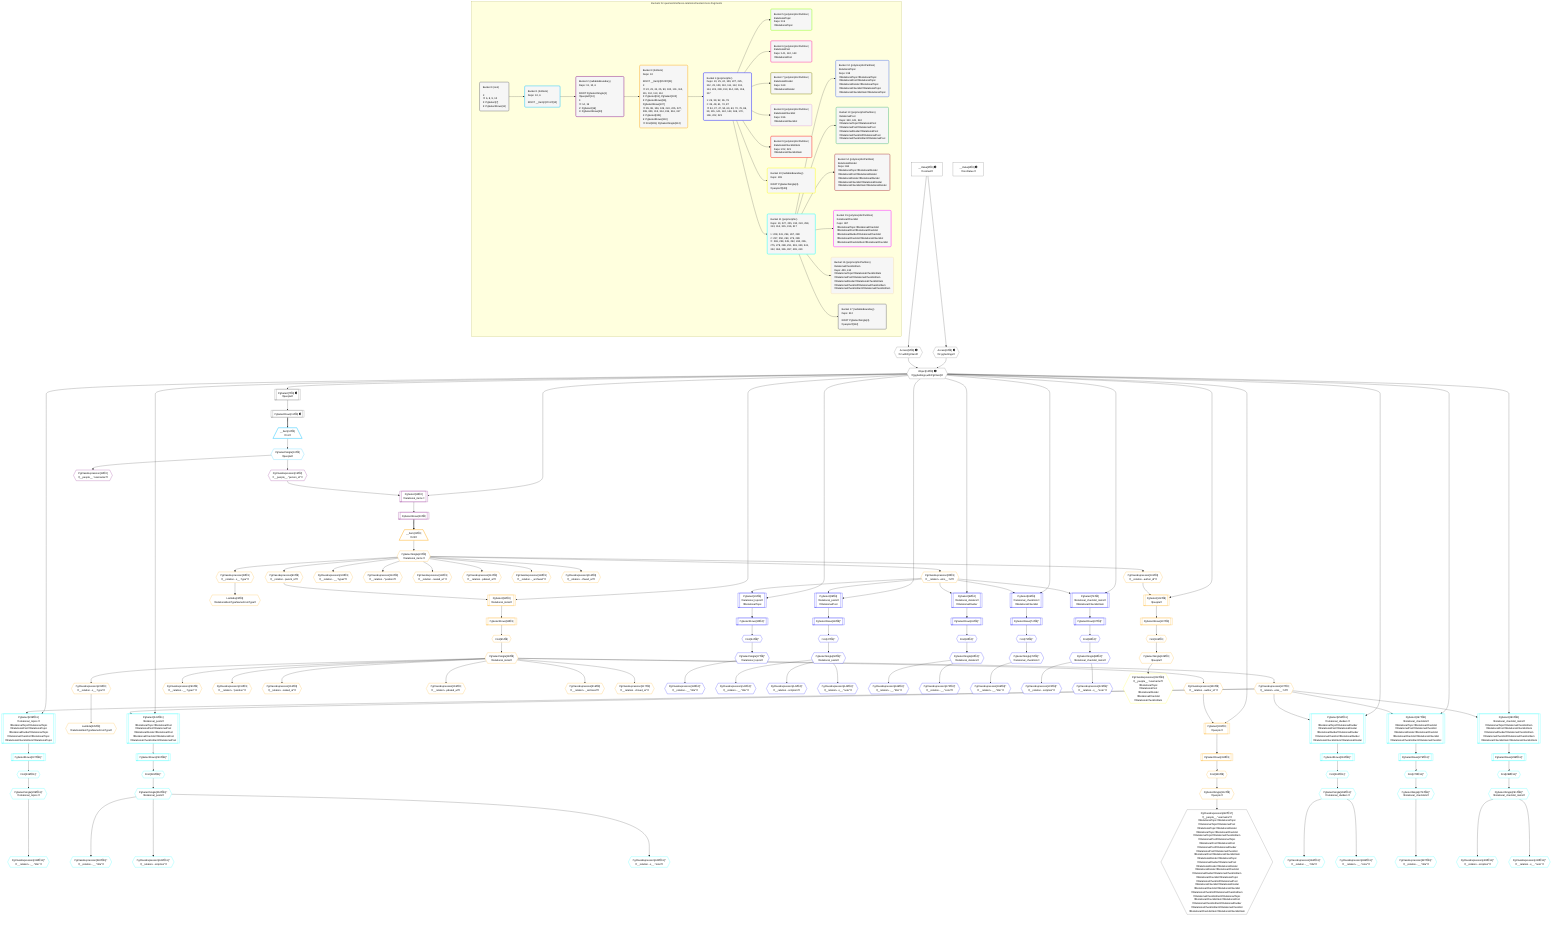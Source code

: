 %%{init: {'themeVariables': { 'fontSize': '12px'}}}%%
graph TD
    classDef path fill:#eee,stroke:#000,color:#000
    classDef plan fill:#fff,stroke-width:1px,color:#000
    classDef itemplan fill:#fff,stroke-width:2px,color:#000
    classDef unbatchedplan fill:#dff,stroke-width:1px,color:#000
    classDef sideeffectplan fill:#fcc,stroke-width:2px,color:#000
    classDef bucket fill:#f6f6f6,color:#000,stroke-width:2px,text-align:left

    subgraph "Buckets for queries/interfaces-relational/nested-more-fragments"
    Bucket0("Bucket 0 (root)<br /><br />1: <br />ᐳ: 6, 8, 9, 10<br />2: PgSelect[7]<br />3: PgSelectRows[11]"):::bucket
    Bucket1("Bucket 1 (listItem)<br />Deps: 10, 6<br /><br />ROOT __Item{1}ᐸ11ᐳ[12]"):::bucket
    Bucket2("Bucket 2 (nullableBoundary)<br />Deps: 13, 10, 6<br /><br />ROOT PgSelectSingle{1}ᐸpeopleᐳ[13]<br />1: <br />ᐳ: 14, 15<br />2: PgSelect[16]<br />3: PgSelectRows[20]"):::bucket
    Bucket3("Bucket 3 (listItem)<br />Deps: 10<br /><br />ROOT __Item{3}ᐸ20ᐳ[21]<br />1: <br />ᐳ: 22, 23, 24, 25, 90, 100, 101, 110, 111, 112, 113, 114<br />2: PgSelect[91], PgSelect[102]<br />3: PgSelectRows[96], PgSelectRows[107]<br />ᐳ: 95, 98, 106, 109, 224, 225, 227, 299, 300, 313, 314, 315, 316, 317<br />4: PgSelect[301]<br />5: PgSelectRows[310]<br />ᐳ: First[309], PgSelectSingle[312]"):::bucket
    Bucket4("Bucket 4 (polymorphic)<br />Deps: 10, 25, 24, 109, 227, 225, 312, 23, 100, 110, 111, 112, 113, 114, 224, 299, 313, 314, 315, 316, 317<br /><br />1: 26, 39, 52, 65, 78<br />2: 35, 48, 61, 74, 87<br />ᐳ: 34, 37, 47, 50, 60, 63, 73, 76, 86, 89, 115, 141, 142, 143, 169, 170, 196, 222, 223"):::bucket
    Bucket5("Bucket 5 (polymorphicPartition)<br />RelationalTopic<br />Deps: 115<br />ᐳRelationalTopic"):::bucket
    Bucket6("Bucket 6 (polymorphicPartition)<br />RelationalPost<br />Deps: 141, 142, 143<br />ᐳRelationalPost"):::bucket
    Bucket7("Bucket 7 (polymorphicPartition)<br />RelationalDivider<br />Deps: 169<br />ᐳRelationalDivider"):::bucket
    Bucket8("Bucket 8 (polymorphicPartition)<br />RelationalChecklist<br />Deps: 196<br />ᐳRelationalChecklist"):::bucket
    Bucket9("Bucket 9 (polymorphicPartition)<br />RelationalChecklistItem<br />Deps: 222, 223<br />ᐳRelationalChecklistItem"):::bucket
    Bucket10("Bucket 10 (nullableBoundary)<br />Deps: 109<br /><br />ROOT PgSelectSingle{3}ᐸpeopleᐳ[109]"):::bucket
    Bucket11("Bucket 11 (polymorphic)<br />Deps: 10, 227, 225, 312, 224, 299, 313, 314, 315, 316, 317<br /><br />1: 228, 241, 254, 267, 280<br />2: 237, 250, 263, 276, 289<br />ᐳ: 236, 239, 249, 252, 262, 265, 275, 278, 288, 291, 318, 340, 341, 342, 364, 365, 387, 409, 410"):::bucket
    Bucket12("Bucket 12 (polymorphicPartition)<br />RelationalTopic<br />Deps: 318<br />ᐳRelationalTopicᐳRelationalTopic<br />ᐳRelationalPostᐳRelationalTopic<br />ᐳRelationalDividerᐳRelationalTopic<br />ᐳRelationalChecklistᐳRelationalTopic<br />ᐳRelationalChecklistItemᐳRelationalTopic"):::bucket
    Bucket13("Bucket 13 (polymorphicPartition)<br />RelationalPost<br />Deps: 340, 341, 342<br />ᐳRelationalTopicᐳRelationalPost<br />ᐳRelationalPostᐳRelationalPost<br />ᐳRelationalDividerᐳRelationalPost<br />ᐳRelationalChecklistᐳRelationalPost<br />ᐳRelationalChecklistItemᐳRelationalPost"):::bucket
    Bucket14("Bucket 14 (polymorphicPartition)<br />RelationalDivider<br />Deps: 364<br />ᐳRelationalTopicᐳRelationalDivider<br />ᐳRelationalPostᐳRelationalDivider<br />ᐳRelationalDividerᐳRelationalDivider<br />ᐳRelationalChecklistᐳRelationalDivider<br />ᐳRelationalChecklistItemᐳRelationalDivider"):::bucket
    Bucket15("Bucket 15 (polymorphicPartition)<br />RelationalChecklist<br />Deps: 387<br />ᐳRelationalTopicᐳRelationalChecklist<br />ᐳRelationalPostᐳRelationalChecklist<br />ᐳRelationalDividerᐳRelationalChecklist<br />ᐳRelationalChecklistᐳRelationalChecklist<br />ᐳRelationalChecklistItemᐳRelationalChecklist"):::bucket
    Bucket16("Bucket 16 (polymorphicPartition)<br />RelationalChecklistItem<br />Deps: 409, 410<br />ᐳRelationalTopicᐳRelationalChecklistItem<br />ᐳRelationalPostᐳRelationalChecklistItem<br />ᐳRelationalDividerᐳRelationalChecklistItem<br />ᐳRelationalChecklistᐳRelationalChecklistItem<br />ᐳRelationalChecklistItemᐳRelationalChecklistItem"):::bucket
    Bucket17("Bucket 17 (nullableBoundary)<br />Deps: 312<br /><br />ROOT PgSelectSingle{3}ᐸpeopleᐳ[312]"):::bucket
    end
    Bucket0 --> Bucket1
    Bucket1 --> Bucket2
    Bucket2 --> Bucket3
    Bucket3 --> Bucket4
    Bucket4 --> Bucket5 & Bucket6 & Bucket7 & Bucket8 & Bucket9 & Bucket10 & Bucket11
    Bucket11 --> Bucket12 & Bucket13 & Bucket14 & Bucket15 & Bucket16 & Bucket17

    %% plan dependencies
    PgSelect7[["PgSelect[7∈0] ➊<br />ᐸpeopleᐳ"]]:::plan
    Object10{{"Object[10∈0] ➊<br />ᐸ{pgSettings,withPgClient}ᐳ"}}:::plan
    Object10 --> PgSelect7
    Access8{{"Access[8∈0] ➊<br />ᐸ2.pgSettingsᐳ"}}:::plan
    Access9{{"Access[9∈0] ➊<br />ᐸ2.withPgClientᐳ"}}:::plan
    Access8 & Access9 --> Object10
    __Value2["__Value[2∈0] ➊<br />ᐸcontextᐳ"]:::plan
    __Value2 --> Access8
    __Value2 --> Access9
    PgSelectRows11[["PgSelectRows[11∈0] ➊"]]:::plan
    PgSelect7 --> PgSelectRows11
    __Value4["__Value[4∈0] ➊<br />ᐸrootValueᐳ"]:::plan
    __Item12[/"__Item[12∈1]<br />ᐸ11ᐳ"\]:::itemplan
    PgSelectRows11 ==> __Item12
    PgSelectSingle13{{"PgSelectSingle[13∈1]<br />ᐸpeopleᐳ"}}:::plan
    __Item12 --> PgSelectSingle13
    PgSelect16[["PgSelect[16∈2]<br />ᐸrelational_itemsᐳ"]]:::plan
    PgClassExpression15{{"PgClassExpression[15∈2]<br />ᐸ__people__.”person_id”ᐳ"}}:::plan
    Object10 & PgClassExpression15 --> PgSelect16
    PgClassExpression14{{"PgClassExpression[14∈2]<br />ᐸ__people__.”username”ᐳ"}}:::plan
    PgSelectSingle13 --> PgClassExpression14
    PgSelectSingle13 --> PgClassExpression15
    PgSelectRows20[["PgSelectRows[20∈2]"]]:::plan
    PgSelect16 --> PgSelectRows20
    PgSelect91[["PgSelect[91∈3]<br />ᐸrelational_itemsᐳ"]]:::plan
    PgClassExpression90{{"PgClassExpression[90∈3]<br />ᐸ__relation...parent_id”ᐳ"}}:::plan
    Object10 & PgClassExpression90 --> PgSelect91
    PgSelect102[["PgSelect[102∈3]<br />ᐸpeopleᐳ"]]:::plan
    PgClassExpression101{{"PgClassExpression[101∈3]<br />ᐸ__relation...author_id”ᐳ"}}:::plan
    Object10 & PgClassExpression101 --> PgSelect102
    PgSelect301[["PgSelect[301∈3]<br />ᐸpeopleᐳ"]]:::plan
    PgClassExpression300{{"PgClassExpression[300∈3]<br />ᐸ__relation...author_id”ᐳ"}}:::plan
    Object10 & PgClassExpression300 --> PgSelect301
    __Item21[/"__Item[21∈3]<br />ᐸ20ᐳ"\]:::itemplan
    PgSelectRows20 ==> __Item21
    PgSelectSingle22{{"PgSelectSingle[22∈3]<br />ᐸrelational_itemsᐳ"}}:::plan
    __Item21 --> PgSelectSingle22
    PgClassExpression23{{"PgClassExpression[23∈3]<br />ᐸ__relation...s__.”type”ᐳ"}}:::plan
    PgSelectSingle22 --> PgClassExpression23
    Lambda24{{"Lambda[24∈3]<br />ᐸrelationalItemTypeNameFromTypeᐳ"}}:::plan
    PgClassExpression23 --> Lambda24
    PgClassExpression25{{"PgClassExpression[25∈3]<br />ᐸ__relation...ems__.”id”ᐳ"}}:::plan
    PgSelectSingle22 --> PgClassExpression25
    PgSelectSingle22 --> PgClassExpression90
    First95{{"First[95∈3]"}}:::plan
    PgSelectRows96[["PgSelectRows[96∈3]"]]:::plan
    PgSelectRows96 --> First95
    PgSelect91 --> PgSelectRows96
    PgSelectSingle98{{"PgSelectSingle[98∈3]<br />ᐸrelational_itemsᐳ"}}:::plan
    First95 --> PgSelectSingle98
    PgClassExpression100{{"PgClassExpression[100∈3]<br />ᐸ__relation...__.”type2”ᐳ"}}:::plan
    PgSelectSingle22 --> PgClassExpression100
    PgSelectSingle22 --> PgClassExpression101
    First106{{"First[106∈3]"}}:::plan
    PgSelectRows107[["PgSelectRows[107∈3]"]]:::plan
    PgSelectRows107 --> First106
    PgSelect102 --> PgSelectRows107
    PgSelectSingle109{{"PgSelectSingle[109∈3]<br />ᐸpeopleᐳ"}}:::plan
    First106 --> PgSelectSingle109
    PgClassExpression110{{"PgClassExpression[110∈3]<br />ᐸ__relation...”position”ᐳ"}}:::plan
    PgSelectSingle22 --> PgClassExpression110
    PgClassExpression111{{"PgClassExpression[111∈3]<br />ᐸ__relation...reated_at”ᐳ"}}:::plan
    PgSelectSingle22 --> PgClassExpression111
    PgClassExpression112{{"PgClassExpression[112∈3]<br />ᐸ__relation...pdated_at”ᐳ"}}:::plan
    PgSelectSingle22 --> PgClassExpression112
    PgClassExpression113{{"PgClassExpression[113∈3]<br />ᐸ__relation..._archived”ᐳ"}}:::plan
    PgSelectSingle22 --> PgClassExpression113
    PgClassExpression114{{"PgClassExpression[114∈3]<br />ᐸ__relation...chived_at”ᐳ"}}:::plan
    PgSelectSingle22 --> PgClassExpression114
    PgClassExpression224{{"PgClassExpression[224∈3]<br />ᐸ__relation...s__.”type”ᐳ"}}:::plan
    PgSelectSingle98 --> PgClassExpression224
    Lambda225{{"Lambda[225∈3]<br />ᐸrelationalItemTypeNameFromTypeᐳ"}}:::plan
    PgClassExpression224 --> Lambda225
    PgClassExpression227{{"PgClassExpression[227∈3]<br />ᐸ__relation...ems__.”id”ᐳ"}}:::plan
    PgSelectSingle98 --> PgClassExpression227
    PgClassExpression299{{"PgClassExpression[299∈3]<br />ᐸ__relation...__.”type2”ᐳ"}}:::plan
    PgSelectSingle98 --> PgClassExpression299
    PgSelectSingle98 --> PgClassExpression300
    First309{{"First[309∈3]"}}:::plan
    PgSelectRows310[["PgSelectRows[310∈3]"]]:::plan
    PgSelectRows310 --> First309
    PgSelect301 --> PgSelectRows310
    PgSelectSingle312{{"PgSelectSingle[312∈3]<br />ᐸpeopleᐳ"}}:::plan
    First309 --> PgSelectSingle312
    PgClassExpression313{{"PgClassExpression[313∈3]<br />ᐸ__relation...”position”ᐳ"}}:::plan
    PgSelectSingle98 --> PgClassExpression313
    PgClassExpression314{{"PgClassExpression[314∈3]<br />ᐸ__relation...reated_at”ᐳ"}}:::plan
    PgSelectSingle98 --> PgClassExpression314
    PgClassExpression315{{"PgClassExpression[315∈3]<br />ᐸ__relation...pdated_at”ᐳ"}}:::plan
    PgSelectSingle98 --> PgClassExpression315
    PgClassExpression316{{"PgClassExpression[316∈3]<br />ᐸ__relation..._archived”ᐳ"}}:::plan
    PgSelectSingle98 --> PgClassExpression316
    PgClassExpression317{{"PgClassExpression[317∈3]<br />ᐸ__relation...chived_at”ᐳ"}}:::plan
    PgSelectSingle98 --> PgClassExpression317
    PgSelect26[["PgSelect[26∈4]<br />ᐸrelational_topicsᐳ<br />ᐳRelationalTopic"]]:::plan
    Object10 & PgClassExpression25 --> PgSelect26
    PgSelect39[["PgSelect[39∈4]<br />ᐸrelational_postsᐳ<br />ᐳRelationalPost"]]:::plan
    Object10 & PgClassExpression25 --> PgSelect39
    PgSelect52[["PgSelect[52∈4]<br />ᐸrelational_dividersᐳ<br />ᐳRelationalDivider"]]:::plan
    Object10 & PgClassExpression25 --> PgSelect52
    PgSelect65[["PgSelect[65∈4]<br />ᐸrelational_checklistsᐳ<br />ᐳRelationalChecklist"]]:::plan
    Object10 & PgClassExpression25 --> PgSelect65
    PgSelect78[["PgSelect[78∈4]<br />ᐸrelational_checklist_itemsᐳ<br />ᐳRelationalChecklistItem"]]:::plan
    Object10 & PgClassExpression25 --> PgSelect78
    First34{{"First[34∈4]^"}}:::plan
    PgSelectRows35[["PgSelectRows[35∈4]^"]]:::plan
    PgSelectRows35 --> First34
    PgSelect26 --> PgSelectRows35
    PgSelectSingle37{{"PgSelectSingle[37∈4]^<br />ᐸrelational_topicsᐳ"}}:::plan
    First34 --> PgSelectSingle37
    First47{{"First[47∈4]^"}}:::plan
    PgSelectRows48[["PgSelectRows[48∈4]^"]]:::plan
    PgSelectRows48 --> First47
    PgSelect39 --> PgSelectRows48
    PgSelectSingle50{{"PgSelectSingle[50∈4]^<br />ᐸrelational_postsᐳ"}}:::plan
    First47 --> PgSelectSingle50
    First60{{"First[60∈4]^"}}:::plan
    PgSelectRows61[["PgSelectRows[61∈4]^"]]:::plan
    PgSelectRows61 --> First60
    PgSelect52 --> PgSelectRows61
    PgSelectSingle63{{"PgSelectSingle[63∈4]^<br />ᐸrelational_dividersᐳ"}}:::plan
    First60 --> PgSelectSingle63
    First73{{"First[73∈4]^"}}:::plan
    PgSelectRows74[["PgSelectRows[74∈4]^"]]:::plan
    PgSelectRows74 --> First73
    PgSelect65 --> PgSelectRows74
    PgSelectSingle76{{"PgSelectSingle[76∈4]^<br />ᐸrelational_checklistsᐳ"}}:::plan
    First73 --> PgSelectSingle76
    First86{{"First[86∈4]^"}}:::plan
    PgSelectRows87[["PgSelectRows[87∈4]^"]]:::plan
    PgSelectRows87 --> First86
    PgSelect78 --> PgSelectRows87
    PgSelectSingle89{{"PgSelectSingle[89∈4]^<br />ᐸrelational_checklist_itemsᐳ"}}:::plan
    First86 --> PgSelectSingle89
    PgClassExpression115{{"PgClassExpression[115∈4]^<br />ᐸ__relation...__.”title”ᐳ"}}:::plan
    PgSelectSingle37 --> PgClassExpression115
    PgClassExpression141{{"PgClassExpression[141∈4]^<br />ᐸ__relation...__.”title”ᐳ"}}:::plan
    PgSelectSingle50 --> PgClassExpression141
    PgClassExpression142{{"PgClassExpression[142∈4]^<br />ᐸ__relation...scription”ᐳ"}}:::plan
    PgSelectSingle50 --> PgClassExpression142
    PgClassExpression143{{"PgClassExpression[143∈4]^<br />ᐸ__relation...s__.”note”ᐳ"}}:::plan
    PgSelectSingle50 --> PgClassExpression143
    PgClassExpression169{{"PgClassExpression[169∈4]^<br />ᐸ__relation...__.”title”ᐳ"}}:::plan
    PgSelectSingle63 --> PgClassExpression169
    PgClassExpression170{{"PgClassExpression[170∈4]^<br />ᐸ__relation...__.”color”ᐳ"}}:::plan
    PgSelectSingle63 --> PgClassExpression170
    PgClassExpression196{{"PgClassExpression[196∈4]^<br />ᐸ__relation...__.”title”ᐳ"}}:::plan
    PgSelectSingle76 --> PgClassExpression196
    PgClassExpression222{{"PgClassExpression[222∈4]^<br />ᐸ__relation...scription”ᐳ"}}:::plan
    PgSelectSingle89 --> PgClassExpression222
    PgClassExpression223{{"PgClassExpression[223∈4]^<br />ᐸ__relation...s__.”note”ᐳ"}}:::plan
    PgSelectSingle89 --> PgClassExpression223
    PgClassExpression292{{"PgClassExpression[292∈10]<br />ᐸ__people__.”username”ᐳ<br />ᐳRelationalTopic<br />ᐳRelationalPost<br />ᐳRelationalDivider<br />ᐳRelationalChecklist<br />ᐳRelationalChecklistItem"}}:::plan
    PgSelectSingle109 --> PgClassExpression292
    PgSelect228[["PgSelect[228∈11]<br />ᐸrelational_topicsᐳ<br />ᐳRelationalTopicᐳRelationalTopic<br />ᐳRelationalPostᐳRelationalTopic<br />ᐳRelationalDividerᐳRelationalTopic<br />ᐳRelationalChecklistᐳRelationalTopic<br />ᐳRelationalChecklistItemᐳRelationalTopic"]]:::plan
    Object10 & PgClassExpression227 --> PgSelect228
    PgSelect241[["PgSelect[241∈11]<br />ᐸrelational_postsᐳ<br />ᐳRelationalTopicᐳRelationalPost<br />ᐳRelationalPostᐳRelationalPost<br />ᐳRelationalDividerᐳRelationalPost<br />ᐳRelationalChecklistᐳRelationalPost<br />ᐳRelationalChecklistItemᐳRelationalPost"]]:::plan
    Object10 & PgClassExpression227 --> PgSelect241
    PgSelect254[["PgSelect[254∈11]<br />ᐸrelational_dividersᐳ<br />ᐳRelationalTopicᐳRelationalDivider<br />ᐳRelationalPostᐳRelationalDivider<br />ᐳRelationalDividerᐳRelationalDivider<br />ᐳRelationalChecklistᐳRelationalDivider<br />ᐳRelationalChecklistItemᐳRelationalDivider"]]:::plan
    Object10 & PgClassExpression227 --> PgSelect254
    PgSelect267[["PgSelect[267∈11]<br />ᐸrelational_checklistsᐳ<br />ᐳRelationalTopicᐳRelationalChecklist<br />ᐳRelationalPostᐳRelationalChecklist<br />ᐳRelationalDividerᐳRelationalChecklist<br />ᐳRelationalChecklistᐳRelationalChecklist<br />ᐳRelationalChecklistItemᐳRelationalChecklist"]]:::plan
    Object10 & PgClassExpression227 --> PgSelect267
    PgSelect280[["PgSelect[280∈11]<br />ᐸrelational_checklist_itemsᐳ<br />ᐳRelationalTopicᐳRelationalChecklistItem<br />ᐳRelationalPostᐳRelationalChecklistItem<br />ᐳRelationalDividerᐳRelationalChecklistItem<br />ᐳRelationalChecklistᐳRelationalChecklistItem<br />ᐳRelationalChecklistItemᐳRelationalChecklistItem"]]:::plan
    Object10 & PgClassExpression227 --> PgSelect280
    First236{{"First[236∈11]^"}}:::plan
    PgSelectRows237[["PgSelectRows[237∈11]^"]]:::plan
    PgSelectRows237 --> First236
    PgSelect228 --> PgSelectRows237
    PgSelectSingle239{{"PgSelectSingle[239∈11]^<br />ᐸrelational_topicsᐳ"}}:::plan
    First236 --> PgSelectSingle239
    First249{{"First[249∈11]^"}}:::plan
    PgSelectRows250[["PgSelectRows[250∈11]^"]]:::plan
    PgSelectRows250 --> First249
    PgSelect241 --> PgSelectRows250
    PgSelectSingle252{{"PgSelectSingle[252∈11]^<br />ᐸrelational_postsᐳ"}}:::plan
    First249 --> PgSelectSingle252
    First262{{"First[262∈11]^"}}:::plan
    PgSelectRows263[["PgSelectRows[263∈11]^"]]:::plan
    PgSelectRows263 --> First262
    PgSelect254 --> PgSelectRows263
    PgSelectSingle265{{"PgSelectSingle[265∈11]^<br />ᐸrelational_dividersᐳ"}}:::plan
    First262 --> PgSelectSingle265
    First275{{"First[275∈11]^"}}:::plan
    PgSelectRows276[["PgSelectRows[276∈11]^"]]:::plan
    PgSelectRows276 --> First275
    PgSelect267 --> PgSelectRows276
    PgSelectSingle278{{"PgSelectSingle[278∈11]^<br />ᐸrelational_checklistsᐳ"}}:::plan
    First275 --> PgSelectSingle278
    First288{{"First[288∈11]^"}}:::plan
    PgSelectRows289[["PgSelectRows[289∈11]^"]]:::plan
    PgSelectRows289 --> First288
    PgSelect280 --> PgSelectRows289
    PgSelectSingle291{{"PgSelectSingle[291∈11]^<br />ᐸrelational_checklist_itemsᐳ"}}:::plan
    First288 --> PgSelectSingle291
    PgClassExpression318{{"PgClassExpression[318∈11]^<br />ᐸ__relation...__.”title”ᐳ"}}:::plan
    PgSelectSingle239 --> PgClassExpression318
    PgClassExpression340{{"PgClassExpression[340∈11]^<br />ᐸ__relation...__.”title”ᐳ"}}:::plan
    PgSelectSingle252 --> PgClassExpression340
    PgClassExpression341{{"PgClassExpression[341∈11]^<br />ᐸ__relation...scription”ᐳ"}}:::plan
    PgSelectSingle252 --> PgClassExpression341
    PgClassExpression342{{"PgClassExpression[342∈11]^<br />ᐸ__relation...s__.”note”ᐳ"}}:::plan
    PgSelectSingle252 --> PgClassExpression342
    PgClassExpression364{{"PgClassExpression[364∈11]^<br />ᐸ__relation...__.”title”ᐳ"}}:::plan
    PgSelectSingle265 --> PgClassExpression364
    PgClassExpression365{{"PgClassExpression[365∈11]^<br />ᐸ__relation...__.”color”ᐳ"}}:::plan
    PgSelectSingle265 --> PgClassExpression365
    PgClassExpression387{{"PgClassExpression[387∈11]^<br />ᐸ__relation...__.”title”ᐳ"}}:::plan
    PgSelectSingle278 --> PgClassExpression387
    PgClassExpression409{{"PgClassExpression[409∈11]^<br />ᐸ__relation...scription”ᐳ"}}:::plan
    PgSelectSingle291 --> PgClassExpression409
    PgClassExpression410{{"PgClassExpression[410∈11]^<br />ᐸ__relation...s__.”note”ᐳ"}}:::plan
    PgSelectSingle291 --> PgClassExpression410
    PgClassExpression867{{"PgClassExpression[867∈17]<br />ᐸ__people__.”username”ᐳ<br />ᐳRelationalTopicᐳRelationalTopic<br />ᐳRelationalTopicᐳRelationalPost<br />ᐳRelationalTopicᐳRelationalDivider<br />ᐳRelationalTopicᐳRelationalChecklist<br />ᐳRelationalTopicᐳRelationalChecklistItem<br />ᐳRelationalPostᐳRelationalTopic<br />ᐳRelationalPostᐳRelationalPost<br />ᐳRelationalPostᐳRelationalDivider<br />ᐳRelationalPostᐳRelationalChecklist<br />ᐳRelationalPostᐳRelationalChecklistItem<br />ᐳRelationalDividerᐳRelationalTopic<br />ᐳRelationalDividerᐳRelationalPost<br />ᐳRelationalDividerᐳRelationalDivider<br />ᐳRelationalDividerᐳRelationalChecklist<br />ᐳRelationalDividerᐳRelationalChecklistItem<br />ᐳRelationalChecklistᐳRelationalTopic<br />ᐳRelationalChecklistᐳRelationalPost<br />ᐳRelationalChecklistᐳRelationalDivider<br />ᐳRelationalChecklistᐳRelationalChecklist<br />ᐳRelationalChecklistᐳRelationalChecklistItem<br />ᐳRelationalChecklistItemᐳRelationalTopic<br />ᐳRelationalChecklistItemᐳRelationalPost<br />ᐳRelationalChecklistItemᐳRelationalDivider<br />ᐳRelationalChecklistItemᐳRelationalChecklist<br />ᐳRelationalChecklistItemᐳRelationalChecklistItem"}}:::plan
    PgSelectSingle312 --> PgClassExpression867

    %% define steps
    classDef bucket0 stroke:#696969
    class Bucket0,__Value2,__Value4,PgSelect7,Access8,Access9,Object10,PgSelectRows11 bucket0
    classDef bucket1 stroke:#00bfff
    class Bucket1,__Item12,PgSelectSingle13 bucket1
    classDef bucket2 stroke:#7f007f
    class Bucket2,PgClassExpression14,PgClassExpression15,PgSelect16,PgSelectRows20 bucket2
    classDef bucket3 stroke:#ffa500
    class Bucket3,__Item21,PgSelectSingle22,PgClassExpression23,Lambda24,PgClassExpression25,PgClassExpression90,PgSelect91,First95,PgSelectRows96,PgSelectSingle98,PgClassExpression100,PgClassExpression101,PgSelect102,First106,PgSelectRows107,PgSelectSingle109,PgClassExpression110,PgClassExpression111,PgClassExpression112,PgClassExpression113,PgClassExpression114,PgClassExpression224,Lambda225,PgClassExpression227,PgClassExpression299,PgClassExpression300,PgSelect301,First309,PgSelectRows310,PgSelectSingle312,PgClassExpression313,PgClassExpression314,PgClassExpression315,PgClassExpression316,PgClassExpression317 bucket3
    classDef bucket4 stroke:#0000ff
    class Bucket4,PgSelect26,First34,PgSelectRows35,PgSelectSingle37,PgSelect39,First47,PgSelectRows48,PgSelectSingle50,PgSelect52,First60,PgSelectRows61,PgSelectSingle63,PgSelect65,First73,PgSelectRows74,PgSelectSingle76,PgSelect78,First86,PgSelectRows87,PgSelectSingle89,PgClassExpression115,PgClassExpression141,PgClassExpression142,PgClassExpression143,PgClassExpression169,PgClassExpression170,PgClassExpression196,PgClassExpression222,PgClassExpression223 bucket4
    classDef bucket5 stroke:#7fff00
    class Bucket5 bucket5
    classDef bucket6 stroke:#ff1493
    class Bucket6 bucket6
    classDef bucket7 stroke:#808000
    class Bucket7 bucket7
    classDef bucket8 stroke:#dda0dd
    class Bucket8 bucket8
    classDef bucket9 stroke:#ff0000
    class Bucket9 bucket9
    classDef bucket10 stroke:#ffff00
    class Bucket10,PgClassExpression292 bucket10
    classDef bucket11 stroke:#00ffff
    class Bucket11,PgSelect228,First236,PgSelectRows237,PgSelectSingle239,PgSelect241,First249,PgSelectRows250,PgSelectSingle252,PgSelect254,First262,PgSelectRows263,PgSelectSingle265,PgSelect267,First275,PgSelectRows276,PgSelectSingle278,PgSelect280,First288,PgSelectRows289,PgSelectSingle291,PgClassExpression318,PgClassExpression340,PgClassExpression341,PgClassExpression342,PgClassExpression364,PgClassExpression365,PgClassExpression387,PgClassExpression409,PgClassExpression410 bucket11
    classDef bucket12 stroke:#4169e1
    class Bucket12 bucket12
    classDef bucket13 stroke:#3cb371
    class Bucket13 bucket13
    classDef bucket14 stroke:#a52a2a
    class Bucket14 bucket14
    classDef bucket15 stroke:#ff00ff
    class Bucket15 bucket15
    classDef bucket16 stroke:#f5deb3
    class Bucket16 bucket16
    classDef bucket17 stroke:#696969
    class Bucket17,PgClassExpression867 bucket17